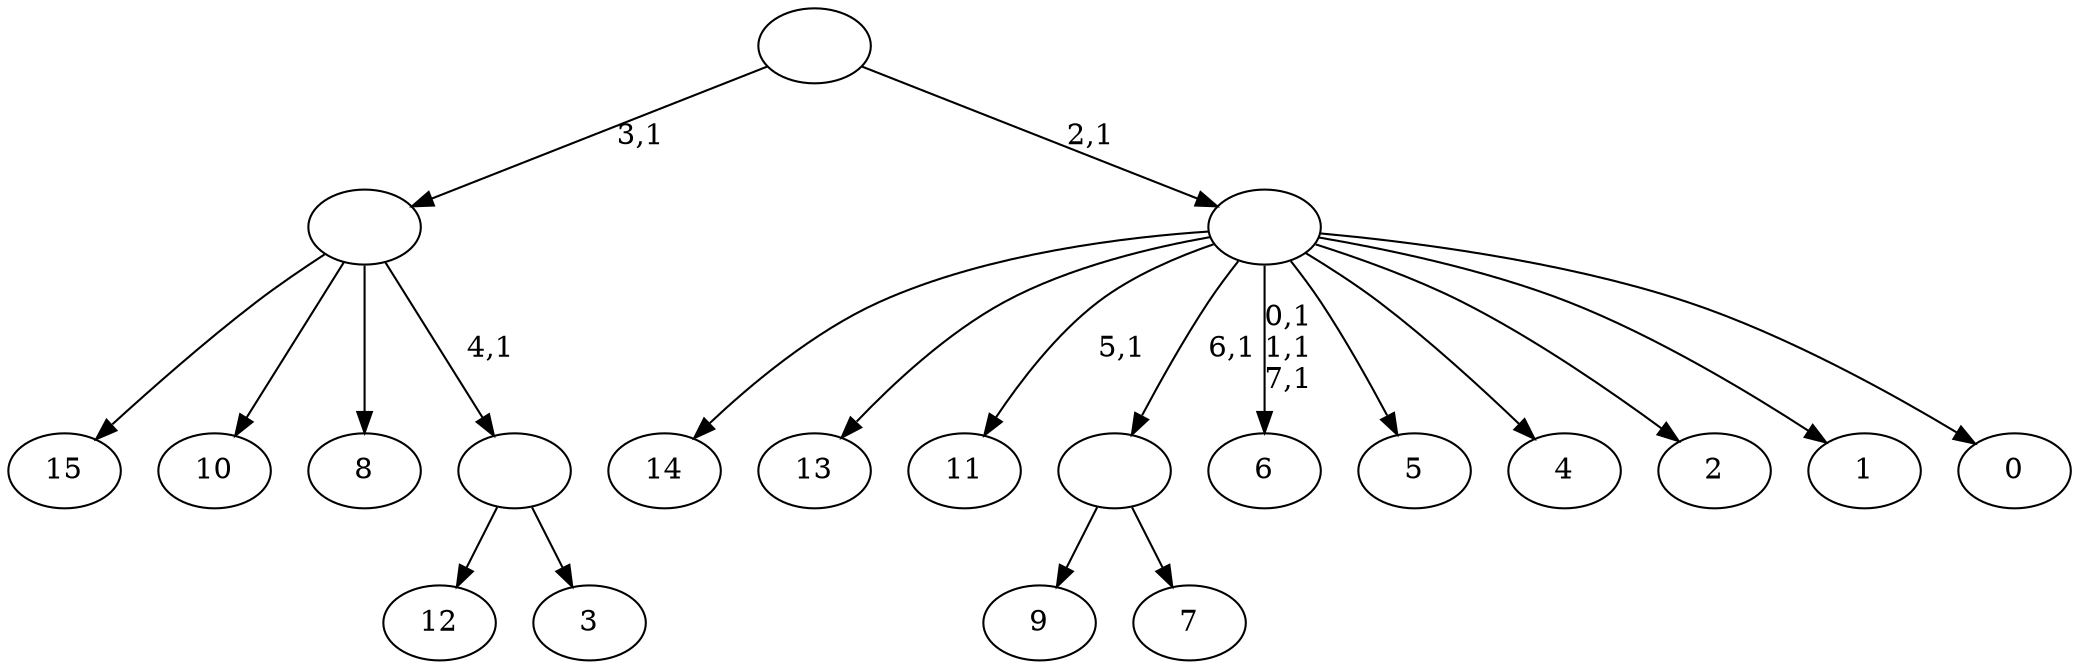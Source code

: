 digraph T {
	24 [label="15"]
	23 [label="14"]
	22 [label="13"]
	21 [label="12"]
	20 [label="11"]
	18 [label="10"]
	17 [label="9"]
	16 [label="8"]
	15 [label="7"]
	14 [label=""]
	13 [label="6"]
	9 [label="5"]
	8 [label="4"]
	7 [label="3"]
	6 [label=""]
	5 [label=""]
	4 [label="2"]
	3 [label="1"]
	2 [label="0"]
	1 [label=""]
	0 [label=""]
	14 -> 17 [label=""]
	14 -> 15 [label=""]
	6 -> 21 [label=""]
	6 -> 7 [label=""]
	5 -> 24 [label=""]
	5 -> 18 [label=""]
	5 -> 16 [label=""]
	5 -> 6 [label="4,1"]
	1 -> 13 [label="0,1\n1,1\n7,1"]
	1 -> 20 [label="5,1"]
	1 -> 23 [label=""]
	1 -> 22 [label=""]
	1 -> 14 [label="6,1"]
	1 -> 9 [label=""]
	1 -> 8 [label=""]
	1 -> 4 [label=""]
	1 -> 3 [label=""]
	1 -> 2 [label=""]
	0 -> 5 [label="3,1"]
	0 -> 1 [label="2,1"]
}
